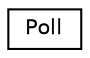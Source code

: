 digraph "Graphical Class Hierarchy"
{
  edge [fontname="Helvetica",fontsize="10",labelfontname="Helvetica",labelfontsize="10"];
  node [fontname="Helvetica",fontsize="10",shape=record];
  rankdir="LR";
  Node1 [label="Poll",height=0.2,width=0.4,color="black", fillcolor="white", style="filled",URL="$d6/db0/class_poll.html"];
}
